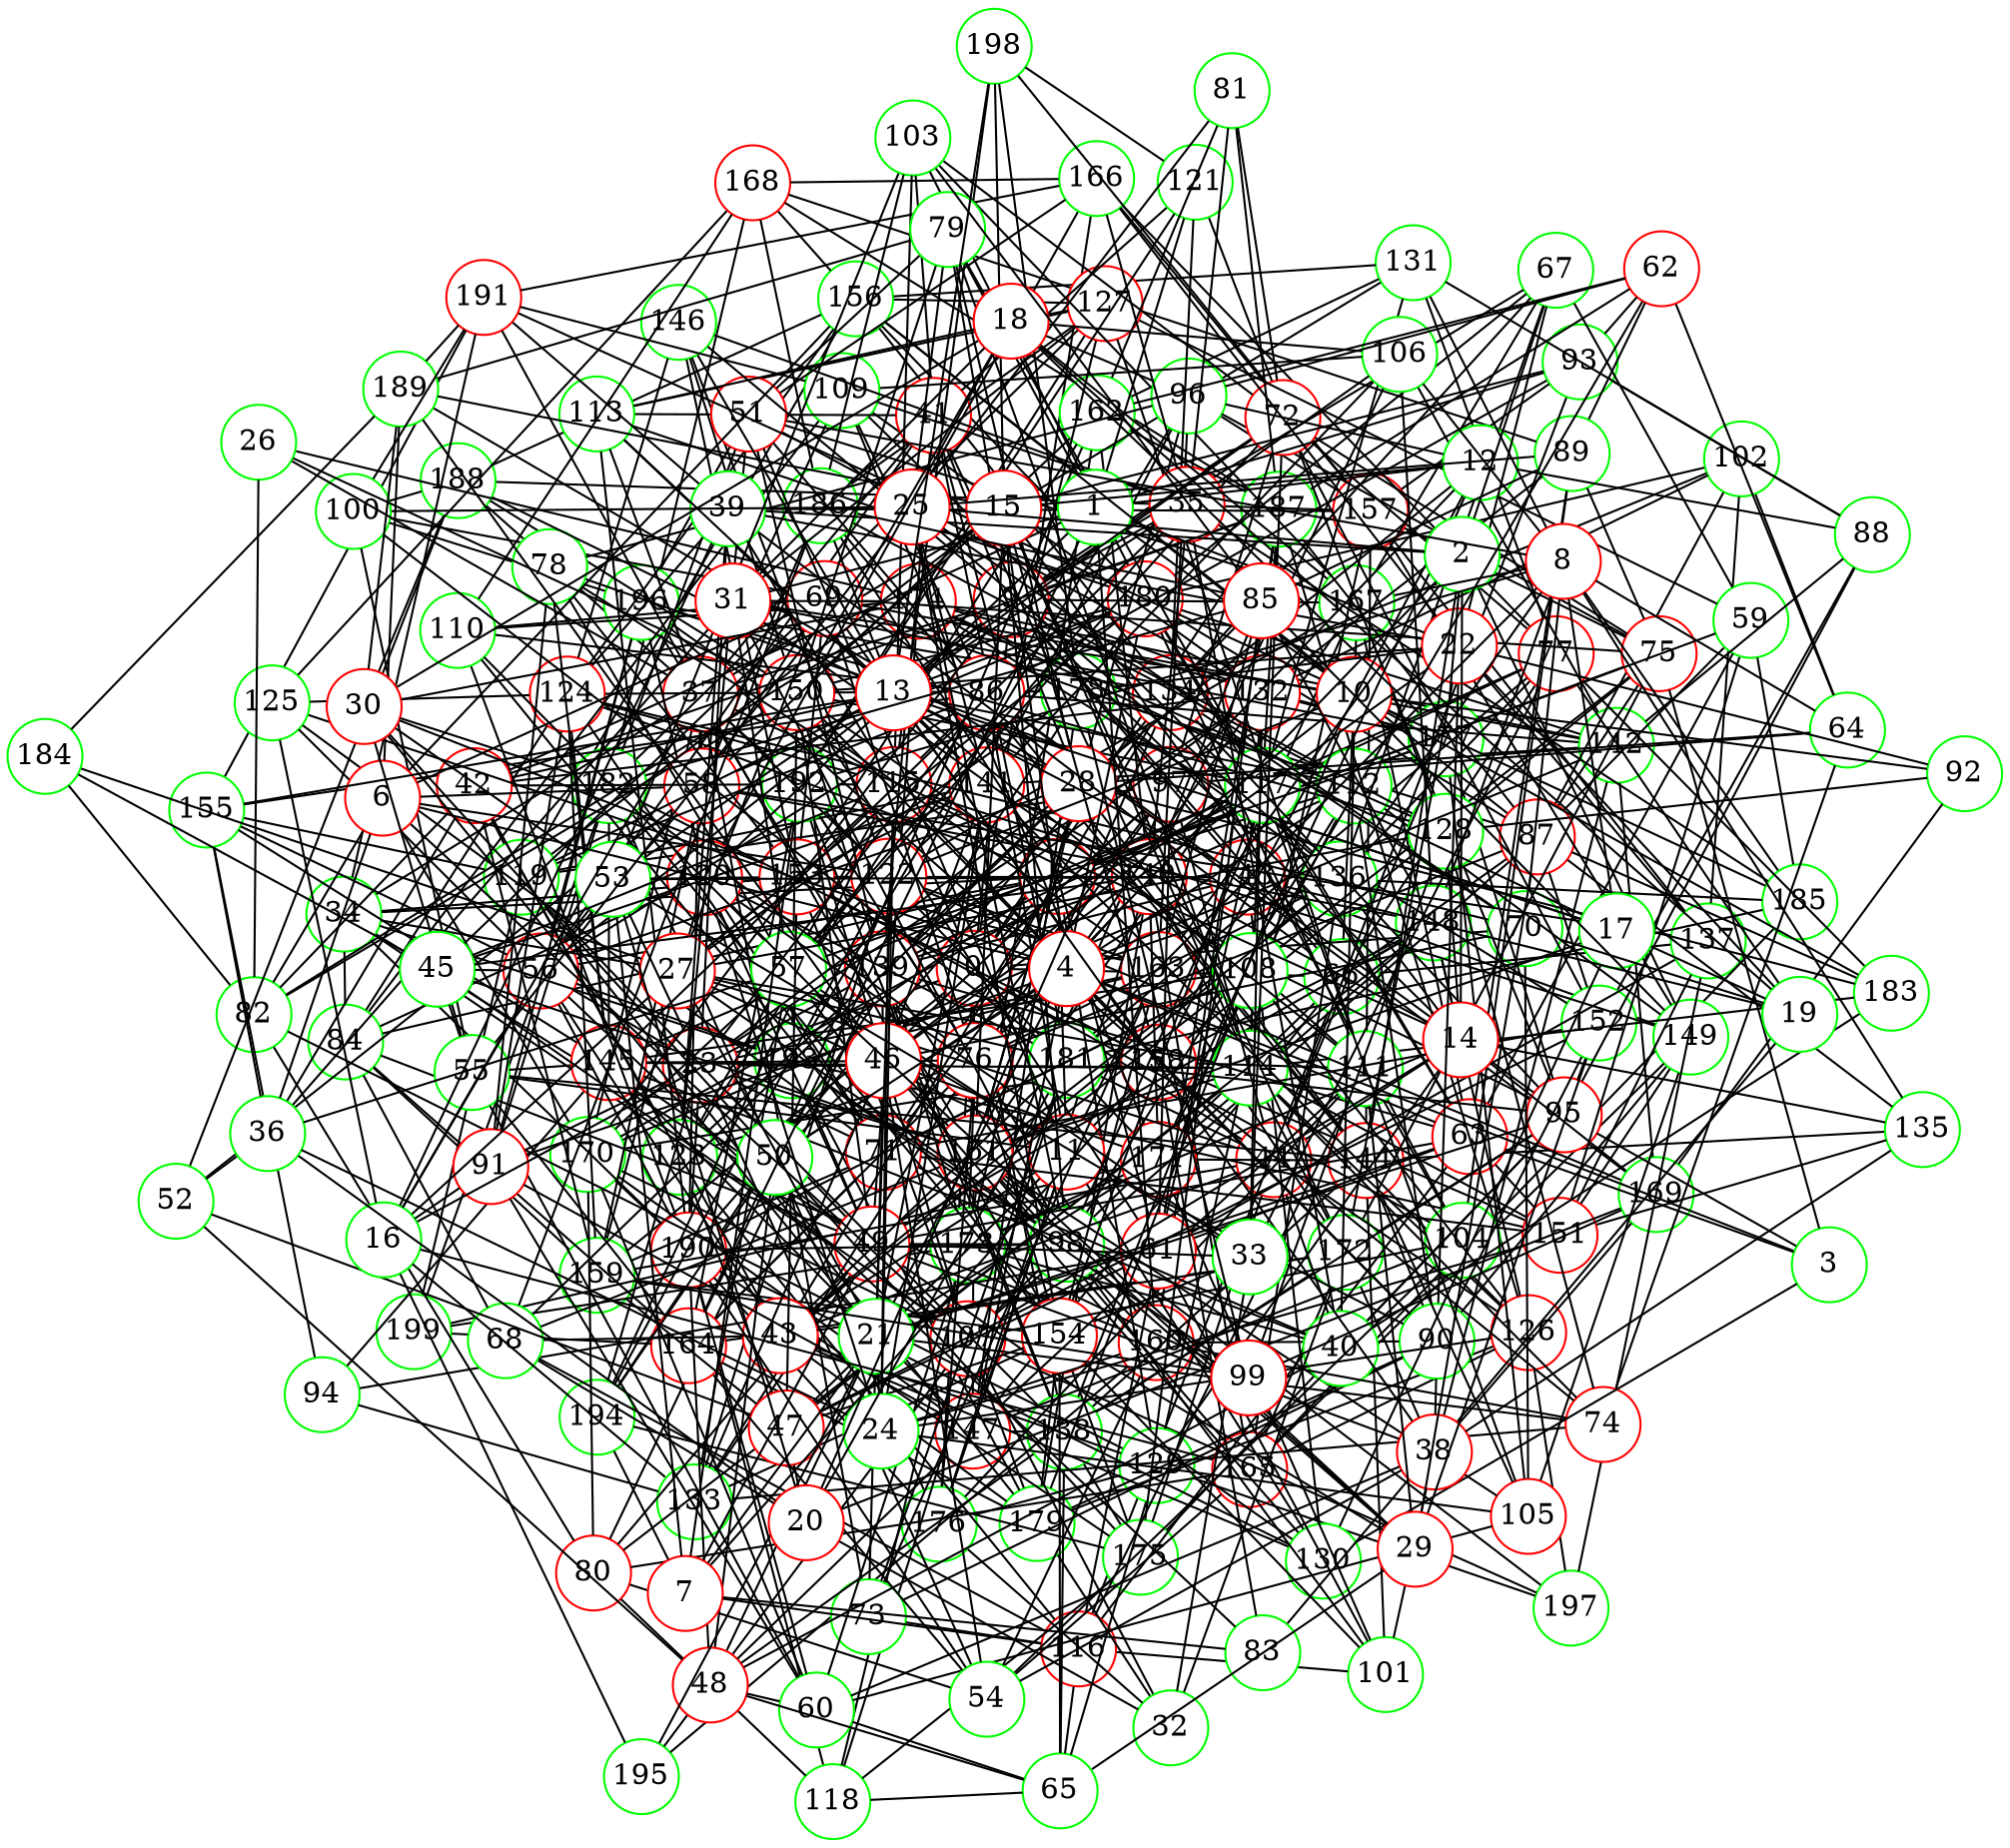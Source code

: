 graph {
graph ["layout"="fdp"]
node ["style"="filled","fillcolor"="white","fixedsize"="true","shape"="circle"]
"0" ["color"="red"]
"97" ["color"="red"]
"173" ["color"="green"]
"199" ["color"="green"]
"119" ["color"="green"]
"179" ["color"="green"]
"193" ["color"="green"]
"155" ["color"="green"]
"191" ["color"="red"]
"156" ["color"="green"]
"180" ["color"="red"]
"194" ["color"="green"]
"168" ["color"="red"]
"182" ["color"="green"]
"186" ["color"="green"]
"187" ["color"="green"]
"188" ["color"="green"]
"192" ["color"="green"]
"141" ["color"="red"]
"170" ["color"="green"]
"190" ["color"="red"]
"142" ["color"="green"]
"169" ["color"="green"]
"174" ["color"="red"]
"177" ["color"="green"]
"153" ["color"="red"]
"162" ["color"="green"]
"163" ["color"="red"]
"196" ["color"="green"]
"172" ["color"="green"]
"66" ["color"="green"]
"147" ["color"="red"]
"178" ["color"="green"]
"198" ["color"="green"]
"116" ["color"="red"]
"123" ["color"="green"]
"160" ["color"="red"]
"161" ["color"="red"]
"165" ["color"="red"]
"185" ["color"="green"]
"197" ["color"="green"]
"167" ["color"="green"]
"195" ["color"="green"]
"139" ["color"="red"]
"140" ["color"="red"]
"171" ["color"="red"]
"176" ["color"="green"]
"143" ["color"="red"]
"149" ["color"="green"]
"151" ["color"="red"]
"158" ["color"="red"]
"157" ["color"="red"]
"166" ["color"="green"]
"146" ["color"="green"]
"148" ["color"="green"]
"87" ["color"="red"]
"102" ["color"="green"]
"132" ["color"="red"]
"134" ["color"="red"]
"137" ["color"="green"]
"135" ["color"="green"]
"144" ["color"="red"]
"107" ["color"="red"]
"183" ["color"="green"]
"152" ["color"="green"]
"77" ["color"="red"]
"131" ["color"="green"]
"181" ["color"="green"]
"136" ["color"="green"]
"5" ["color"="red"]
"129" ["color"="green"]
"34" ["color"="green"]
"49" ["color"="red"]
"98" ["color"="green"]
"112" ["color"="green"]
"101" ["color"="green"]
"154" ["color"="red"]
"175" ["color"="green"]
"159" ["color"="green"]
"130" ["color"="green"]
"133" ["color"="green"]
"80" ["color"="red"]
"82" ["color"="green"]
"150" ["color"="red"]
"184" ["color"="green"]
"189" ["color"="green"]
"114" ["color"="green"]
"145" ["color"="red"]
"126" ["color"="red"]
"118" ["color"="green"]
"84" ["color"="green"]
"164" ["color"="red"]
"120" ["color"="red"]
"124" ["color"="red"]
"125" ["color"="green"]
"109" ["color"="green"]
"63" ["color"="red"]
"117" ["color"="green"]
"89" ["color"="green"]
"104" ["color"="green"]
"111" ["color"="green"]
"127" ["color"="red"]
"37" ["color"="red"]
"41" ["color"="red"]
"113" ["color"="green"]
"103" ["color"="green"]
"115" ["color"="red"]
"56" ["color"="red"]
"83" ["color"="green"]
"86" ["color"="red"]
"110" ["color"="green"]
"93" ["color"="green"]
"95" ["color"="red"]
"138" ["color"="green"]
"58" ["color"="red"]
"69" ["color"="red"]
"100" ["color"="green"]
"75" ["color"="red"]
"96" ["color"="green"]
"108" ["color"="green"]
"76" ["color"="red"]
"121" ["color"="green"]
"128" ["color"="green"]
"61" ["color"="red"]
"94" ["color"="green"]
"73" ["color"="green"]
"90" ["color"="green"]
"122" ["color"="red"]
"71" ["color"="red"]
"11" ["color"="red"]
"43" ["color"="red"]
"68" ["color"="green"]
"44" ["color"="red"]
"47" ["color"="red"]
"52" ["color"="green"]
"51" ["color"="red"]
"79" ["color"="green"]
"55" ["color"="green"]
"60" ["color"="green"]
"65" ["color"="green"]
"105" ["color"="red"]
"91" ["color"="red"]
"57" ["color"="green"]
"72" ["color"="red"]
"81" ["color"="green"]
"78" ["color"="green"]
"27" ["color"="red"]
"59" ["color"="green"]
"67" ["color"="green"]
"70" ["color"="green"]
"9" ["color"="red"]
"35" ["color"="red"]
"40" ["color"="green"]
"48" ["color"="red"]
"50" ["color"="green"]
"106" ["color"="green"]
"14" ["color"="red"]
"23" ["color"="red"]
"39" ["color"="green"]
"53" ["color"="green"]
"54" ["color"="green"]
"28" ["color"="red"]
"64" ["color"="green"]
"74" ["color"="red"]
"1" ["color"="green"]
"22" ["color"="red"]
"92" ["color"="green"]
"46" ["color"="red"]
"10" ["color"="red"]
"31" ["color"="red"]
"36" ["color"="green"]
"42" ["color"="red"]
"12" ["color"="green"]
"88" ["color"="green"]
"15" ["color"="red"]
"2" ["color"="green"]
"25" ["color"="red"]
"3" ["color"="green"]
"4" ["color"="red"]
"6" ["color"="red"]
"21" ["color"="green"]
"24" ["color"="green"]
"30" ["color"="red"]
"7" ["color"="red"]
"8" ["color"="red"]
"17" ["color"="green"]
"19" ["color"="green"]
"13" ["color"="red"]
"38" ["color"="red"]
"16" ["color"="green"]
"18" ["color"="red"]
"20" ["color"="red"]
"32" ["color"="green"]
"33" ["color"="green"]
"26" ["color"="green"]
"29" ["color"="red"]
"45" ["color"="green"]
"62" ["color"="red"]
"85" ["color"="red"]
"99" ["color"="red"]
"0" -- "97"
"0" -- "66"
"0" -- "5"
"0" -- "70"
"0" -- "134"
"0" -- "166"
"0" -- "9"
"0" -- "138"
"0" -- "44"
"0" -- "176"
"0" -- "115"
"0" -- "147"
"0" -- "23"
"0" -- "187"
"0" -- "158"
"0" -- "159"
"97" -- "173"
"97" -- "119"
"173" -- "199"
"119" -- "179"
"119" -- "199"
"119" -- "155"
"119" -- "156"
"119" -- "141"
"179" -- "193"
"155" -- "191"
"156" -- "180"
"156" -- "168"
"156" -- "188"
"180" -- "194"
"168" -- "182"
"168" -- "186"
"168" -- "187"
"182" -- "199"
"188" -- "192"
"141" -- "170"
"141" -- "142"
"141" -- "153"
"170" -- "190"
"142" -- "180"
"142" -- "169"
"142" -- "174"
"174" -- "177"
"153" -- "162"
"153" -- "163"
"153" -- "179"
"162" -- "187"
"162" -- "173"
"163" -- "193"
"163" -- "196"
"163" -- "172"
"66" -- "147"
"66" -- "116"
"66" -- "148"
"66" -- "87"
"66" -- "137"
"66" -- "107"
"66" -- "77"
"147" -- "178"
"147" -- "170"
"178" -- "198"
"116" -- "123"
"123" -- "160"
"123" -- "139"
"160" -- "192"
"160" -- "161"
"160" -- "195"
"160" -- "187"
"161" -- "196"
"161" -- "165"
"161" -- "197"
"161" -- "167"
"165" -- "185"
"165" -- "172"
"139" -- "140"
"139" -- "173"
"139" -- "143"
"139" -- "146"
"140" -- "162"
"140" -- "165"
"140" -- "171"
"140" -- "172"
"140" -- "176"
"140" -- "179"
"171" -- "192"
"171" -- "199"
"171" -- "173"
"176" -- "182"
"176" -- "190"
"143" -- "149"
"143" -- "153"
"143" -- "170"
"143" -- "187"
"149" -- "165"
"149" -- "151"
"149" -- "157"
"151" -- "193"
"151" -- "158"
"158" -- "196"
"158" -- "170"
"158" -- "182"
"157" -- "166"
"157" -- "198"
"157" -- "187"
"157" -- "188"
"166" -- "168"
"166" -- "191"
"146" -- "153"
"148" -- "171"
"148" -- "158"
"87" -- "102"
"87" -- "135"
"87" -- "107"
"87" -- "178"
"87" -- "180"
"87" -- "183"
"87" -- "152"
"87" -- "187"
"87" -- "156"
"102" -- "132"
"102" -- "180"
"102" -- "134"
"102" -- "137"
"132" -- "139"
"132" -- "143"
"132" -- "177"
"134" -- "196"
"134" -- "156"
"134" -- "190"
"137" -- "197"
"137" -- "151"
"137" -- "157"
"135" -- "144"
"135" -- "151"
"144" -- "186"
"144" -- "171"
"144" -- "157"
"107" -- "195"
"107" -- "197"
"107" -- "170"
"152" -- "174"
"77" -- "131"
"77" -- "181"
"77" -- "166"
"77" -- "183"
"77" -- "136"
"77" -- "139"
"131" -- "162"
"131" -- "156"
"181" -- "185"
"136" -- "165"
"136" -- "178"
"136" -- "185"
"5" -- "129"
"5" -- "193"
"5" -- "34"
"5" -- "71"
"5" -- "11"
"5" -- "75"
"5" -- "77"
"5" -- "112"
"5" -- "177"
"5" -- "84"
"5" -- "150"
"5" -- "56"
"5" -- "186"
"5" -- "59"
"5" -- "124"
"129" -- "176"
"129" -- "197"
"129" -- "157"
"34" -- "49"
"34" -- "193"
"34" -- "84"
"34" -- "37"
"34" -- "153"
"34" -- "107"
"34" -- "190"
"34" -- "191"
"49" -- "193"
"49" -- "98"
"49" -- "130"
"49" -- "133"
"49" -- "136"
"49" -- "174"
"49" -- "80"
"49" -- "145"
"49" -- "84"
"49" -- "148"
"49" -- "150"
"49" -- "119"
"49" -- "120"
"49" -- "63"
"98" -- "112"
"98" -- "193"
"98" -- "101"
"98" -- "167"
"98" -- "139"
"98" -- "190"
"112" -- "149"
"112" -- "186"
"112" -- "171"
"112" -- "140"
"101" -- "144"
"101" -- "116"
"101" -- "154"
"101" -- "171"
"154" -- "163"
"154" -- "175"
"154" -- "179"
"154" -- "182"
"154" -- "159"
"175" -- "194"
"175" -- "190"
"130" -- "190"
"130" -- "143"
"133" -- "154"
"80" -- "82"
"80" -- "114"
"80" -- "165"
"80" -- "118"
"80" -- "170"
"80" -- "139"
"82" -- "129"
"82" -- "150"
"82" -- "184"
"82" -- "174"
"150" -- "193"
"150" -- "178"
"150" -- "180"
"150" -- "188"
"184" -- "189"
"189" -- "191"
"114" -- "145"
"114" -- "161"
"114" -- "132"
"114" -- "151"
"114" -- "183"
"114" -- "126"
"145" -- "147"
"145" -- "182"
"145" -- "155"
"126" -- "179"
"126" -- "148"
"126" -- "165"
"126" -- "197"
"126" -- "187"
"126" -- "141"
"118" -- "181"
"118" -- "173"
"118" -- "190"
"118" -- "175"
"84" -- "164"
"84" -- "120"
"84" -- "124"
"84" -- "109"
"84" -- "159"
"164" -- "192"
"164" -- "179"
"164" -- "199"
"164" -- "172"
"120" -- "196"
"120" -- "181"
"120" -- "123"
"120" -- "159"
"124" -- "145"
"124" -- "146"
"124" -- "150"
"124" -- "156"
"124" -- "125"
"124" -- "159"
"125" -- "168"
"109" -- "132"
"109" -- "136"
"109" -- "171"
"109" -- "191"
"63" -- "167"
"63" -- "139"
"63" -- "116"
"63" -- "180"
"63" -- "117"
"63" -- "151"
"63" -- "89"
"117" -- "145"
"117" -- "131"
"117" -- "180"
"117" -- "150"
"117" -- "154"
"117" -- "170"
"117" -- "187"
"89" -- "132"
"89" -- "104"
"89" -- "168"
"104" -- "147"
"104" -- "134"
"104" -- "153"
"104" -- "107"
"104" -- "111"
"111" -- "176"
"111" -- "147"
"111" -- "116"
"111" -- "180"
"111" -- "140"
"111" -- "158"
"111" -- "127"
"127" -- "192"
"127" -- "182"
"127" -- "186"
"127" -- "156"
"127" -- "141"
"37" -- "131"
"37" -- "41"
"37" -- "73"
"37" -- "170"
"37" -- "109"
"37" -- "113"
"37" -- "58"
"37" -- "122"
"37" -- "154"
"37" -- "190"
"37" -- "191"
"41" -- "113"
"41" -- "181"
"41" -- "103"
"41" -- "56"
"41" -- "121"
"41" -- "186"
"41" -- "139"
"41" -- "140"
"41" -- "61"
"113" -- "180"
"113" -- "141"
"113" -- "190"
"113" -- "127"
"103" -- "115"
"103" -- "180"
"103" -- "167"
"103" -- "186"
"115" -- "192"
"115" -- "194"
"115" -- "198"
"115" -- "149"
"115" -- "153"
"115" -- "123"
"115" -- "124"
"115" -- "158"
"56" -- "193"
"56" -- "196"
"56" -- "83"
"56" -- "86"
"56" -- "58"
"56" -- "155"
"56" -- "125"
"56" -- "190"
"83" -- "158"
"86" -- "169"
"86" -- "109"
"86" -- "110"
"86" -- "142"
"86" -- "144"
"86" -- "115"
"86" -- "119"
"86" -- "123"
"86" -- "155"
"86" -- "93"
"86" -- "95"
"110" -- "161"
"110" -- "168"
"110" -- "174"
"110" -- "190"
"93" -- "157"
"95" -- "134"
"95" -- "167"
"95" -- "138"
"95" -- "172"
"95" -- "175"
"95" -- "177"
"95" -- "115"
"95" -- "181"
"95" -- "152"
"138" -- "144"
"138" -- "192"
"138" -- "147"
"138" -- "139"
"138" -- "172"
"138" -- "175"
"58" -- "162"
"58" -- "148"
"58" -- "180"
"58" -- "69"
"58" -- "137"
"58" -- "186"
"58" -- "159"
"69" -- "112"
"69" -- "100"
"69" -- "153"
"69" -- "75"
"69" -- "76"
"69" -- "110"
"69" -- "142"
"69" -- "158"
"100" -- "196"
"100" -- "181"
"100" -- "188"
"100" -- "191"
"75" -- "96"
"75" -- "87"
"75" -- "89"
"75" -- "108"
"75" -- "172"
"75" -- "157"
"75" -- "158"
"96" -- "161"
"96" -- "193"
"96" -- "163"
"96" -- "141"
"96" -- "157"
"108" -- "145"
"108" -- "179"
"108" -- "126"
"108" -- "190"
"76" -- "192"
"76" -- "97"
"76" -- "164"
"76" -- "133"
"76" -- "136"
"76" -- "173"
"76" -- "176"
"76" -- "145"
"76" -- "182"
"76" -- "87"
"76" -- "154"
"76" -- "123"
"121" -- "128"
"121" -- "192"
"121" -- "134"
"121" -- "198"
"128" -- "196"
"128" -- "174"
"61" -- "97"
"61" -- "116"
"61" -- "101"
"61" -- "117"
"61" -- "150"
"61" -- "137"
"61" -- "187"
"61" -- "94"
"61" -- "63"
"94" -- "145"
"94" -- "133"
"94" -- "155"
"73" -- "163"
"73" -- "116"
"73" -- "181"
"73" -- "90"
"90" -- "112"
"90" -- "144"
"90" -- "160"
"90" -- "179"
"90" -- "149"
"90" -- "150"
"90" -- "152"
"122" -- "146"
"122" -- "194"
"122" -- "163"
"122" -- "133"
"122" -- "167"
"122" -- "169"
"71" -- "97"
"71" -- "164"
"71" -- "139"
"71" -- "108"
"71" -- "110"
"71" -- "151"
"71" -- "120"
"71" -- "152"
"71" -- "124"
"71" -- "125"
"71" -- "159"
"11" -- "130"
"11" -- "163"
"11" -- "43"
"11" -- "47"
"11" -- "176"
"11" -- "51"
"11" -- "147"
"11" -- "86"
"11" -- "55"
"11" -- "57"
"11" -- "90"
"11" -- "27"
"11" -- "158"
"43" -- "129"
"43" -- "130"
"43" -- "68"
"43" -- "134"
"43" -- "136"
"43" -- "44"
"43" -- "108"
"43" -- "172"
"43" -- "179"
"43" -- "181"
"43" -- "56"
"68" -- "161"
"68" -- "84"
"68" -- "116"
"68" -- "186"
"44" -- "97"
"44" -- "177"
"44" -- "181"
"44" -- "93"
"44" -- "126"
"44" -- "159"
"44" -- "175"
"47" -- "52"
"47" -- "148"
"47" -- "152"
"47" -- "153"
"47" -- "154"
"47" -- "123"
"47" -- "61"
"47" -- "159"
"52" -- "58"
"52" -- "188"
"51" -- "132"
"51" -- "196"
"51" -- "86"
"51" -- "166"
"51" -- "182"
"51" -- "167"
"51" -- "123"
"51" -- "139"
"51" -- "79"
"79" -- "114"
"79" -- "117"
"79" -- "150"
"79" -- "189"
"55" -- "144"
"55" -- "145"
"55" -- "100"
"55" -- "164"
"55" -- "60"
"60" -- "65"
"60" -- "105"
"60" -- "170"
"60" -- "91"
"60" -- "173"
"60" -- "190"
"65" -- "129"
"65" -- "116"
"65" -- "118"
"65" -- "138"
"65" -- "154"
"105" -- "144"
"105" -- "161"
"105" -- "177"
"105" -- "117"
"105" -- "149"
"91" -- "147"
"91" -- "196"
"91" -- "182"
"91" -- "136"
"91" -- "124"
"57" -- "177"
"57" -- "133"
"57" -- "72"
"57" -- "154"
"57" -- "78"
"72" -- "81"
"72" -- "97"
"72" -- "103"
"72" -- "152"
"72" -- "75"
"72" -- "77"
"81" -- "162"
"81" -- "187"
"81" -- "140"
"78" -- "96"
"78" -- "97"
"78" -- "145"
"78" -- "115"
"78" -- "153"
"78" -- "91"
"27" -- "128"
"27" -- "34"
"27" -- "98"
"27" -- "69"
"27" -- "44"
"27" -- "114"
"27" -- "178"
"27" -- "180"
"27" -- "181"
"27" -- "184"
"27" -- "153"
"59" -- "67"
"59" -- "87"
"59" -- "151"
"59" -- "185"
"59" -- "63"
"59" -- "127"
"67" -- "180"
"67" -- "134"
"67" -- "167"
"67" -- "136"
"70" -- "134"
"70" -- "105"
"70" -- "124"
"9" -- "128"
"9" -- "66"
"9" -- "35"
"9" -- "67"
"9" -- "132"
"9" -- "37"
"9" -- "167"
"9" -- "72"
"9" -- "170"
"9" -- "14"
"9" -- "79"
"9" -- "143"
"9" -- "146"
"9" -- "56"
"9" -- "187"
"35" -- "145"
"35" -- "146"
"35" -- "166"
"35" -- "40"
"35" -- "57"
"35" -- "185"
"35" -- "106"
"35" -- "109"
"40" -- "48"
"40" -- "145"
"40" -- "71"
"40" -- "167"
"40" -- "183"
"40" -- "44"
"40" -- "173"
"40" -- "95"
"48" -- "65"
"48" -- "50"
"48" -- "147"
"48" -- "52"
"48" -- "138"
"48" -- "60"
"48" -- "190"
"50" -- "112"
"50" -- "97"
"50" -- "162"
"50" -- "194"
"50" -- "164"
"50" -- "175"
"106" -- "148"
"106" -- "140"
"106" -- "109"
"106" -- "141"
"106" -- "142"
"14" -- "128"
"14" -- "129"
"14" -- "37"
"14" -- "135"
"14" -- "136"
"14" -- "169"
"14" -- "107"
"14" -- "44"
"14" -- "141"
"14" -- "173"
"14" -- "148"
"23" -- "161"
"23" -- "194"
"23" -- "163"
"23" -- "132"
"23" -- "39"
"23" -- "71"
"23" -- "138"
"23" -- "114"
"23" -- "53"
"23" -- "54"
"23" -- "86"
"23" -- "56"
"23" -- "91"
"23" -- "28"
"23" -- "190"
"39" -- "66"
"39" -- "115"
"39" -- "123"
"39" -- "124"
"39" -- "157"
"39" -- "191"
"53" -- "103"
"53" -- "56"
"53" -- "72"
"53" -- "120"
"53" -- "153"
"53" -- "143"
"54" -- "80"
"54" -- "160"
"54" -- "164"
"54" -- "165"
"54" -- "104"
"54" -- "190"
"28" -- "64"
"28" -- "161"
"28" -- "68"
"28" -- "41"
"28" -- "139"
"28" -- "173"
"28" -- "79"
"28" -- "144"
"28" -- "183"
"28" -- "56"
"28" -- "188"
"28" -- "189"
"64" -- "97"
"64" -- "102"
"64" -- "74"
"74" -- "128"
"74" -- "160"
"74" -- "114"
"74" -- "133"
"74" -- "158"
"1" -- "160"
"1" -- "164"
"1" -- "22"
"1" -- "120"
"1" -- "121"
"1" -- "10"
"1" -- "42"
"1" -- "12"
"1" -- "93"
"1" -- "31"
"1" -- "79"
"22" -- "178"
"22" -- "67"
"22" -- "150"
"22" -- "166"
"22" -- "39"
"22" -- "137"
"22" -- "90"
"22" -- "92"
"22" -- "172"
"22" -- "46"
"92" -- "128"
"92" -- "169"
"46" -- "192"
"46" -- "130"
"46" -- "133"
"46" -- "70"
"46" -- "73"
"46" -- "107"
"46" -- "171"
"46" -- "141"
"46" -- "54"
"46" -- "120"
"46" -- "189"
"10" -- "177"
"10" -- "66"
"10" -- "183"
"10" -- "185"
"10" -- "122"
"10" -- "138"
"10" -- "92"
"10" -- "156"
"10" -- "46"
"10" -- "31"
"10" -- "191"
"31" -- "177"
"31" -- "98"
"31" -- "36"
"31" -- "57"
"31" -- "108"
"31" -- "174"
"31" -- "127"
"36" -- "52"
"36" -- "57"
"36" -- "42"
"36" -- "155"
"42" -- "192"
"42" -- "82"
"42" -- "132"
"42" -- "119"
"42" -- "43"
"42" -- "123"
"42" -- "187"
"42" -- "159"
"12" -- "96"
"12" -- "97"
"12" -- "88"
"12" -- "171"
"12" -- "28"
"12" -- "158"
"12" -- "15"
"88" -- "131"
"88" -- "152"
"88" -- "93"
"88" -- "142"
"88" -- "95"
"15" -- "161"
"15" -- "66"
"15" -- "98"
"15" -- "198"
"15" -- "172"
"15" -- "114"
"15" -- "150"
"15" -- "119"
"15" -- "93"
"15" -- "189"
"15" -- "158"
"2" -- "144"
"2" -- "177"
"2" -- "67"
"2" -- "163"
"2" -- "149"
"2" -- "39"
"2" -- "25"
"2" -- "76"
"2" -- "14"
"25" -- "81"
"25" -- "98"
"25" -- "100"
"25" -- "70"
"25" -- "166"
"25" -- "55"
"25" -- "136"
"25" -- "89"
"25" -- "154"
"25" -- "141"
"25" -- "79"
"3" -- "130"
"3" -- "4"
"3" -- "75"
"3" -- "63"
"3" -- "95"
"4" -- "132"
"4" -- "6"
"4" -- "140"
"4" -- "142"
"4" -- "15"
"4" -- "50"
"4" -- "147"
"4" -- "180"
"4" -- "21"
"4" -- "90"
"4" -- "125"
"4" -- "63"
"6" -- "82"
"6" -- "36"
"6" -- "69"
"6" -- "58"
"6" -- "122"
"6" -- "170"
"6" -- "107"
"6" -- "156"
"6" -- "189"
"21" -- "195"
"21" -- "74"
"21" -- "171"
"21" -- "141"
"21" -- "48"
"21" -- "115"
"21" -- "24"
"21" -- "27"
"21" -- "30"
"21" -- "63"
"21" -- "95"
"24" -- "160"
"24" -- "115"
"24" -- "36"
"24" -- "151"
"24" -- "120"
"24" -- "105"
"24" -- "122"
"24" -- "141"
"24" -- "126"
"30" -- "50"
"30" -- "53"
"30" -- "182"
"30" -- "55"
"30" -- "153"
"30" -- "188"
"30" -- "189"
"30" -- "174"
"7" -- "192"
"7" -- "49"
"7" -- "194"
"7" -- "83"
"7" -- "116"
"7" -- "21"
"7" -- "53"
"7" -- "158"
"8" -- "64"
"8" -- "192"
"8" -- "131"
"8" -- "70"
"8" -- "135"
"8" -- "167"
"8" -- "136"
"8" -- "106"
"8" -- "17"
"8" -- "51"
"8" -- "148"
"8" -- "181"
"8" -- "185"
"17" -- "97"
"17" -- "161"
"17" -- "130"
"17" -- "19"
"17" -- "174"
"19" -- "83"
"19" -- "22"
"19" -- "70"
"19" -- "77"
"19" -- "143"
"13" -- "35"
"13" -- "38"
"13" -- "198"
"13" -- "72"
"13" -- "42"
"13" -- "141"
"13" -- "111"
"13" -- "143"
"13" -- "112"
"13" -- "17"
"13" -- "113"
"13" -- "146"
"13" -- "180"
"13" -- "119"
"13" -- "186"
"13" -- "155"
"38" -- "49"
"38" -- "101"
"38" -- "54"
"38" -- "135"
"38" -- "169"
"38" -- "90"
"38" -- "60"
"38" -- "172"
"38" -- "142"
"16" -- "195"
"16" -- "37"
"16" -- "133"
"16" -- "165"
"16" -- "39"
"16" -- "56"
"16" -- "27"
"16" -- "91"
"16" -- "139"
"16" -- "125"
"18" -- "96"
"18" -- "113"
"18" -- "177"
"18" -- "19"
"18" -- "150"
"18" -- "167"
"18" -- "120"
"18" -- "106"
"18" -- "30"
"18" -- "31"
"18" -- "127"
"20" -- "32"
"20" -- "36"
"20" -- "68"
"20" -- "53"
"20" -- "181"
"20" -- "134"
"20" -- "169"
"20" -- "47"
"32" -- "176"
"32" -- "33"
"32" -- "179"
"32" -- "107"
"32" -- "172"
"33" -- "49"
"33" -- "132"
"33" -- "53"
"33" -- "72"
"33" -- "120"
"33" -- "154"
"33" -- "77"
"26" -- "82"
"26" -- "37"
"26" -- "150"
"26" -- "174"
"29" -- "65"
"29" -- "161"
"29" -- "98"
"29" -- "87"
"29" -- "152"
"29" -- "57"
"29" -- "154"
"29" -- "111"
"45" -- "161"
"45" -- "115"
"45" -- "69"
"45" -- "55"
"45" -- "56"
"45" -- "184"
"45" -- "107"
"45" -- "140"
"45" -- "141"
"62" -- "64"
"62" -- "96"
"62" -- "162"
"62" -- "89"
"62" -- "187"
"62" -- "108"
"62" -- "93"
"85" -- "163"
"85" -- "148"
"85" -- "149"
"85" -- "134"
"85" -- "182"
"85" -- "103"
"85" -- "89"
"85" -- "186"
"85" -- "140"
"85" -- "175"
"99" -- "128"
"99" -- "193"
"99" -- "178"
"99" -- "169"
"99" -- "173"
"99" -- "159"
}